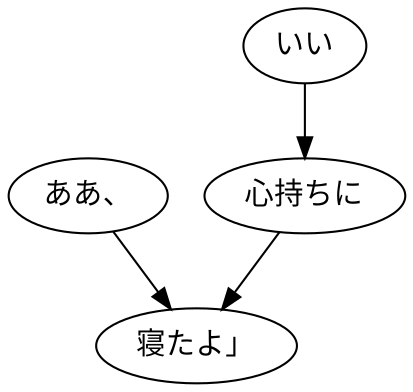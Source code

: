 digraph graph8281 {
	node0 [label="ああ、"];
	node1 [label="いい"];
	node2 [label="心持ちに"];
	node3 [label="寝たよ」"];
	node0 -> node3;
	node1 -> node2;
	node2 -> node3;
}
